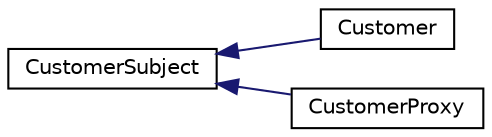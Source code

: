 digraph "Graphical Class Hierarchy"
{
 // LATEX_PDF_SIZE
  edge [fontname="Helvetica",fontsize="10",labelfontname="Helvetica",labelfontsize="10"];
  node [fontname="Helvetica",fontsize="10",shape=record];
  rankdir="LR";
  Node0 [label="CustomerSubject",height=0.2,width=0.4,color="black", fillcolor="white", style="filled",URL="$classCustomerSubject.html",tooltip="Class acting as the subject for the Customer."];
  Node0 -> Node1 [dir="back",color="midnightblue",fontsize="10",style="solid",fontname="Helvetica"];
  Node1 [label="Customer",height=0.2,width=0.4,color="black", fillcolor="white", style="filled",URL="$classCustomer.html",tooltip="Represents a customer in a restaurant."];
  Node0 -> Node2 [dir="back",color="midnightblue",fontsize="10",style="solid",fontname="Helvetica"];
  Node2 [label="CustomerProxy",height=0.2,width=0.4,color="black", fillcolor="white", style="filled",URL="$classCustomerProxy.html",tooltip="Class acting as Proxy for concrete class Customer."];
}
